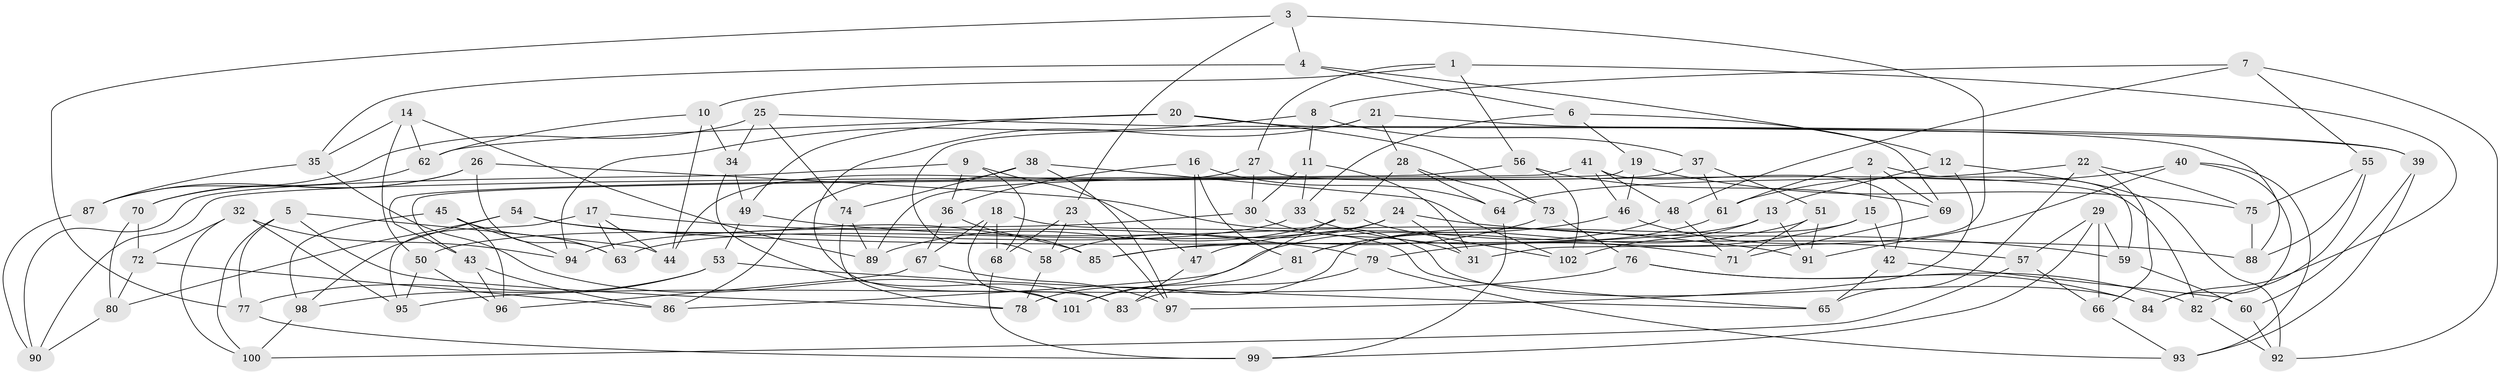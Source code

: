 // Generated by graph-tools (version 1.1) at 2025/38/03/09/25 02:38:12]
// undirected, 102 vertices, 204 edges
graph export_dot {
graph [start="1"]
  node [color=gray90,style=filled];
  1;
  2;
  3;
  4;
  5;
  6;
  7;
  8;
  9;
  10;
  11;
  12;
  13;
  14;
  15;
  16;
  17;
  18;
  19;
  20;
  21;
  22;
  23;
  24;
  25;
  26;
  27;
  28;
  29;
  30;
  31;
  32;
  33;
  34;
  35;
  36;
  37;
  38;
  39;
  40;
  41;
  42;
  43;
  44;
  45;
  46;
  47;
  48;
  49;
  50;
  51;
  52;
  53;
  54;
  55;
  56;
  57;
  58;
  59;
  60;
  61;
  62;
  63;
  64;
  65;
  66;
  67;
  68;
  69;
  70;
  71;
  72;
  73;
  74;
  75;
  76;
  77;
  78;
  79;
  80;
  81;
  82;
  83;
  84;
  85;
  86;
  87;
  88;
  89;
  90;
  91;
  92;
  93;
  94;
  95;
  96;
  97;
  98;
  99;
  100;
  101;
  102;
  1 -- 84;
  1 -- 10;
  1 -- 56;
  1 -- 27;
  2 -- 59;
  2 -- 61;
  2 -- 69;
  2 -- 15;
  3 -- 4;
  3 -- 77;
  3 -- 23;
  3 -- 31;
  4 -- 35;
  4 -- 12;
  4 -- 6;
  5 -- 100;
  5 -- 44;
  5 -- 77;
  5 -- 78;
  6 -- 19;
  6 -- 33;
  6 -- 69;
  7 -- 92;
  7 -- 48;
  7 -- 8;
  7 -- 55;
  8 -- 37;
  8 -- 94;
  8 -- 11;
  9 -- 90;
  9 -- 68;
  9 -- 36;
  9 -- 47;
  10 -- 44;
  10 -- 62;
  10 -- 34;
  11 -- 30;
  11 -- 33;
  11 -- 31;
  12 -- 92;
  12 -- 13;
  12 -- 97;
  13 -- 85;
  13 -- 91;
  13 -- 102;
  14 -- 35;
  14 -- 62;
  14 -- 50;
  14 -- 89;
  15 -- 79;
  15 -- 42;
  15 -- 78;
  16 -- 64;
  16 -- 47;
  16 -- 81;
  16 -- 36;
  17 -- 95;
  17 -- 79;
  17 -- 63;
  17 -- 44;
  18 -- 101;
  18 -- 65;
  18 -- 68;
  18 -- 67;
  19 -- 43;
  19 -- 46;
  19 -- 75;
  20 -- 73;
  20 -- 88;
  20 -- 49;
  20 -- 62;
  21 -- 39;
  21 -- 28;
  21 -- 83;
  21 -- 58;
  22 -- 66;
  22 -- 64;
  22 -- 65;
  22 -- 75;
  23 -- 97;
  23 -- 58;
  23 -- 68;
  24 -- 58;
  24 -- 31;
  24 -- 59;
  24 -- 63;
  25 -- 34;
  25 -- 74;
  25 -- 39;
  25 -- 87;
  26 -- 70;
  26 -- 87;
  26 -- 84;
  26 -- 63;
  27 -- 82;
  27 -- 44;
  27 -- 30;
  28 -- 73;
  28 -- 52;
  28 -- 64;
  29 -- 59;
  29 -- 66;
  29 -- 57;
  29 -- 99;
  30 -- 94;
  30 -- 31;
  32 -- 94;
  32 -- 72;
  32 -- 95;
  32 -- 100;
  33 -- 50;
  33 -- 71;
  34 -- 83;
  34 -- 49;
  35 -- 87;
  35 -- 101;
  36 -- 85;
  36 -- 67;
  37 -- 89;
  37 -- 51;
  37 -- 61;
  38 -- 97;
  38 -- 86;
  38 -- 74;
  38 -- 102;
  39 -- 60;
  39 -- 93;
  40 -- 93;
  40 -- 84;
  40 -- 61;
  40 -- 91;
  41 -- 43;
  41 -- 42;
  41 -- 48;
  41 -- 46;
  42 -- 65;
  42 -- 60;
  43 -- 86;
  43 -- 96;
  45 -- 96;
  45 -- 94;
  45 -- 63;
  45 -- 98;
  46 -- 57;
  46 -- 47;
  47 -- 83;
  48 -- 86;
  48 -- 71;
  49 -- 53;
  49 -- 91;
  50 -- 96;
  50 -- 95;
  51 -- 91;
  51 -- 71;
  51 -- 81;
  52 -- 101;
  52 -- 102;
  52 -- 89;
  53 -- 65;
  53 -- 98;
  53 -- 77;
  54 -- 85;
  54 -- 98;
  54 -- 88;
  54 -- 80;
  55 -- 75;
  55 -- 88;
  55 -- 82;
  56 -- 90;
  56 -- 69;
  56 -- 102;
  57 -- 100;
  57 -- 66;
  58 -- 78;
  59 -- 60;
  60 -- 92;
  61 -- 81;
  62 -- 70;
  64 -- 99;
  66 -- 93;
  67 -- 96;
  67 -- 97;
  68 -- 99;
  69 -- 71;
  70 -- 72;
  70 -- 80;
  72 -- 86;
  72 -- 80;
  73 -- 85;
  73 -- 76;
  74 -- 78;
  74 -- 89;
  75 -- 88;
  76 -- 95;
  76 -- 84;
  76 -- 82;
  77 -- 99;
  79 -- 83;
  79 -- 93;
  80 -- 90;
  81 -- 101;
  82 -- 92;
  87 -- 90;
  98 -- 100;
}
